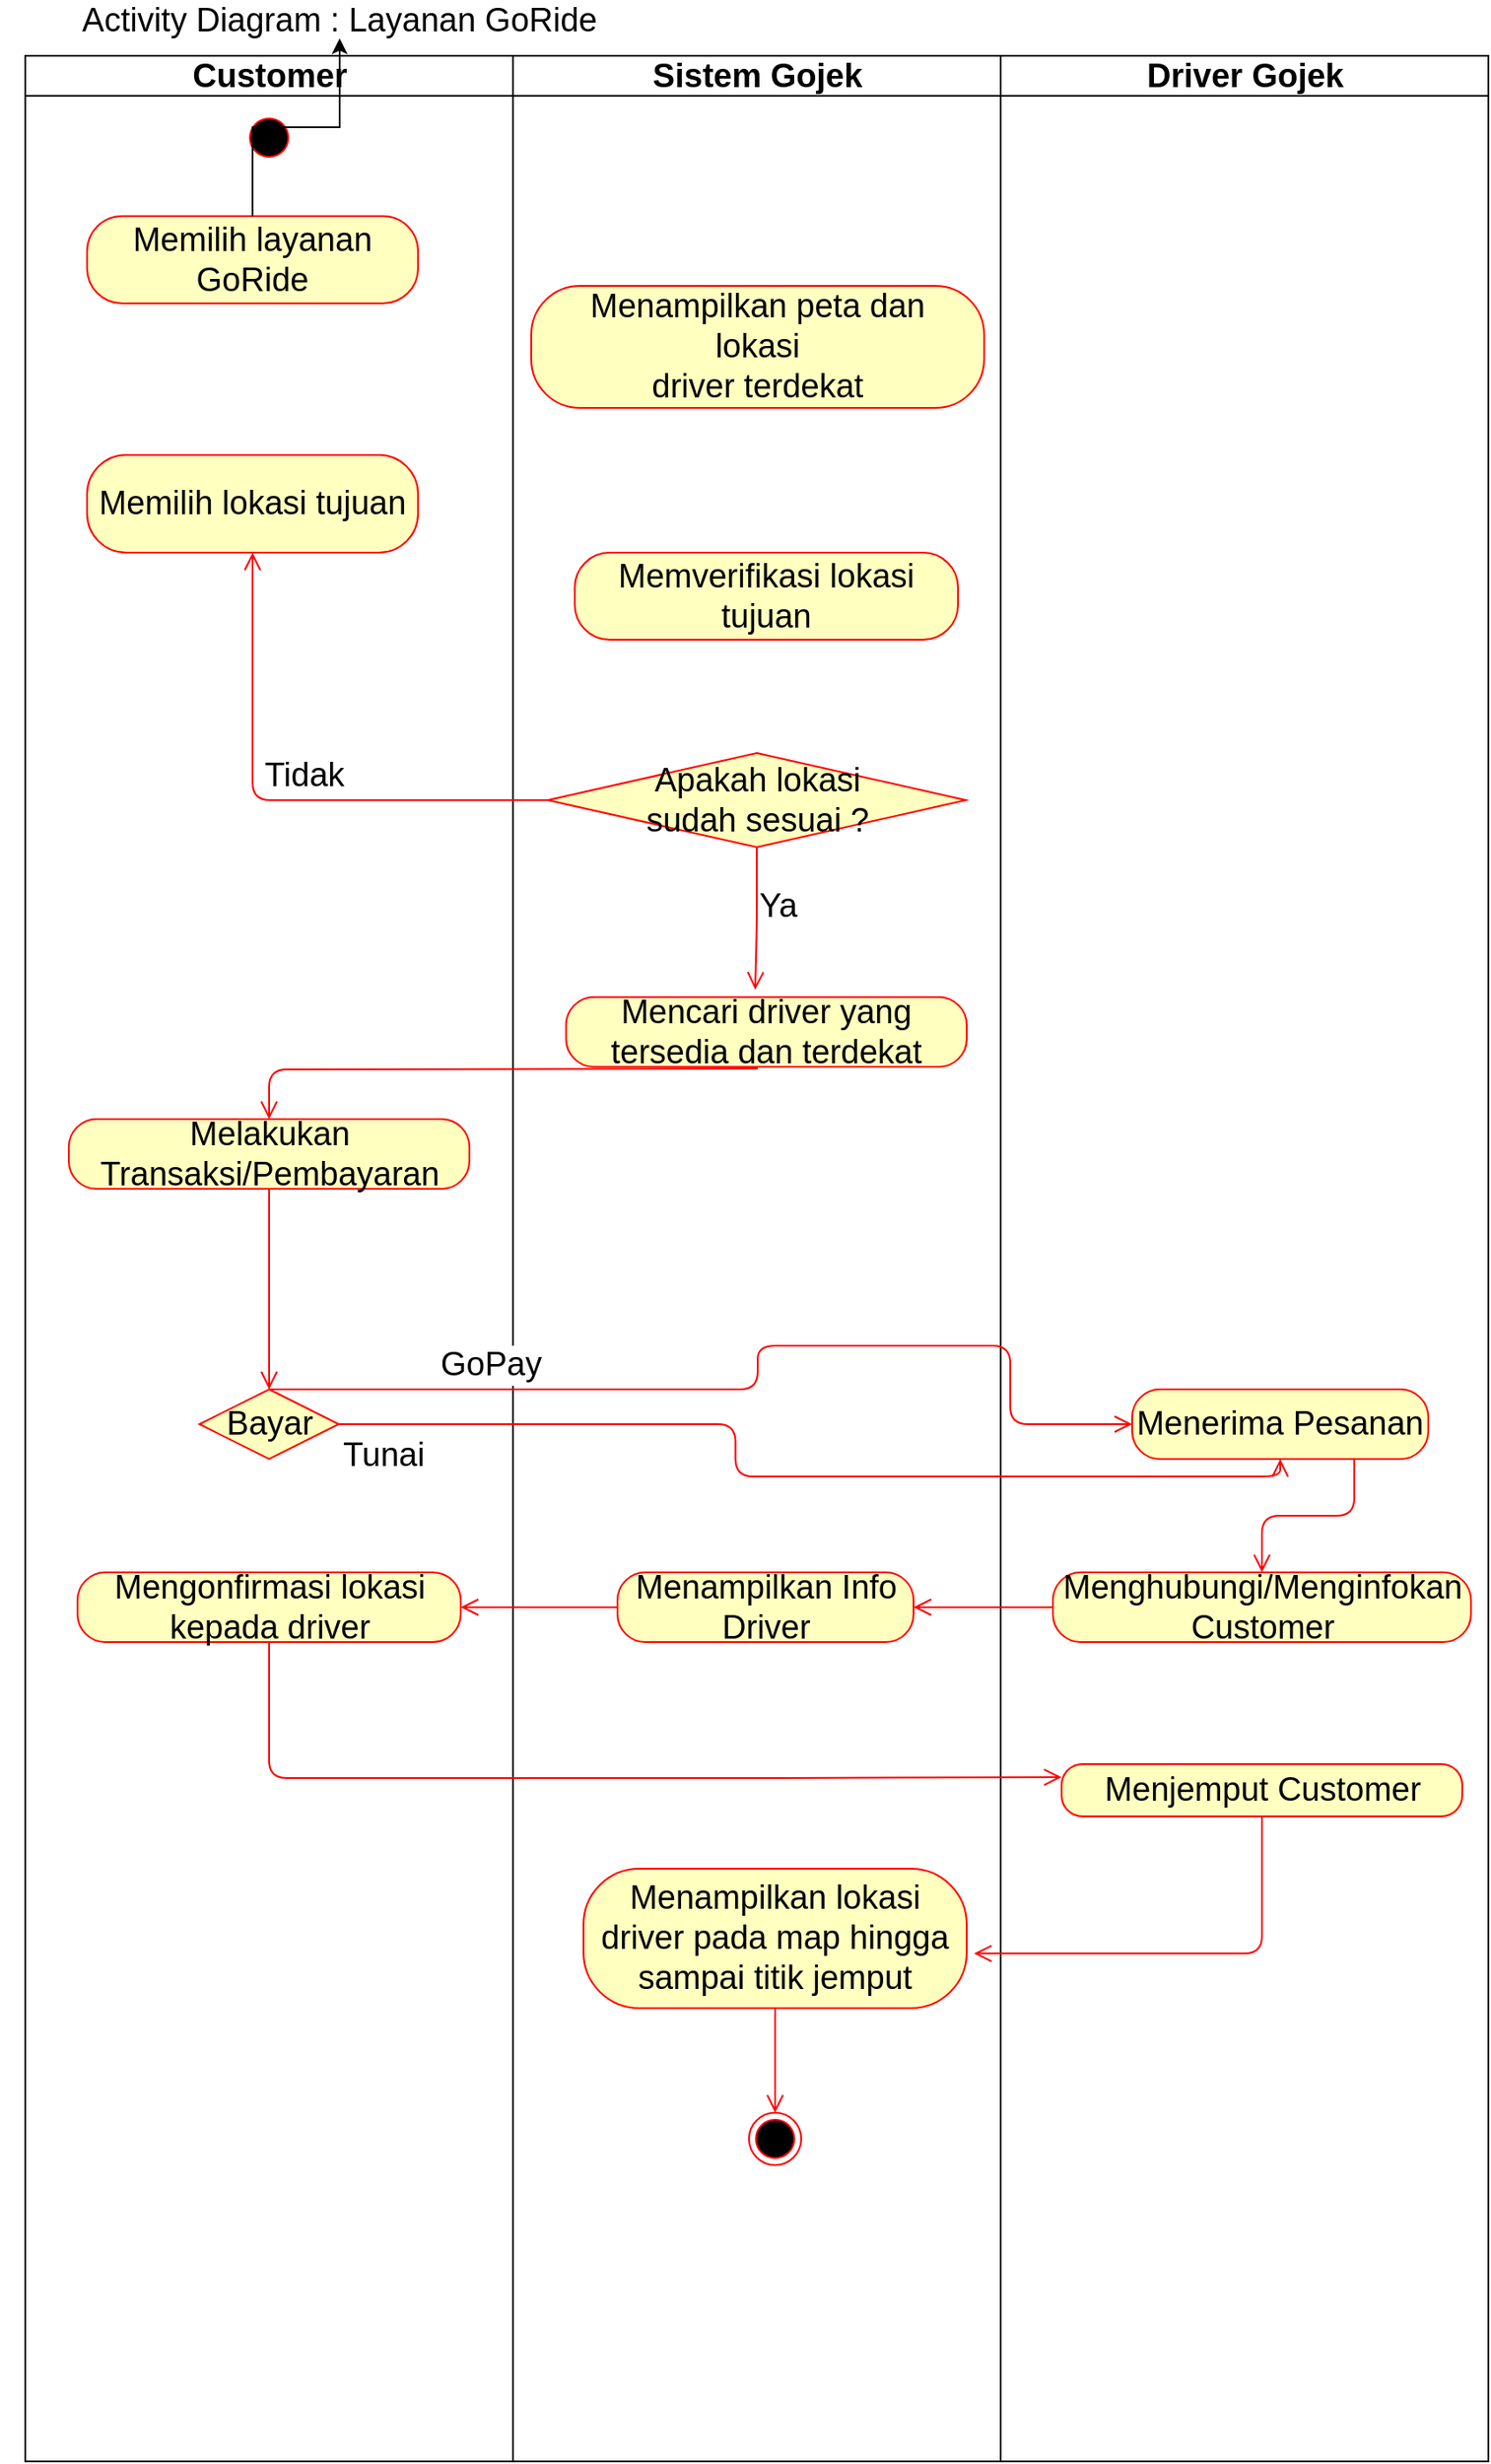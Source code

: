 <mxfile version="14.6.13" type="github">
  <diagram id="UVGQqestL4LisQcyUeWL" name="Page-1">
    <mxGraphModel dx="1730" dy="1115" grid="1" gridSize="10" guides="1" tooltips="1" connect="1" arrows="1" fold="1" page="1" pageScale="1" pageWidth="200" pageHeight="300" math="0" shadow="0">
      <root>
        <mxCell id="0" />
        <mxCell id="1" parent="0" />
        <mxCell id="FoPdU7yQy80ElH368FdN-1" value="Customer" style="swimlane;whiteSpace=wrap;fontSize=19;" vertex="1" parent="1">
          <mxGeometry x="164.5" y="-110" width="280" height="1380" as="geometry" />
        </mxCell>
        <mxCell id="FoPdU7yQy80ElH368FdN-2" value="&lt;span&gt;Memilih layanan GoRide&lt;/span&gt;" style="rounded=1;whiteSpace=wrap;html=1;arcSize=40;fontColor=#000000;fillColor=#ffffc0;strokeColor=#ff0000;fontSize=19;" vertex="1" parent="FoPdU7yQy80ElH368FdN-1">
          <mxGeometry x="35.5" y="92" width="190" height="50" as="geometry" />
        </mxCell>
        <mxCell id="FoPdU7yQy80ElH368FdN-3" value="&lt;span&gt;Memilih lokasi tujuan&lt;/span&gt;" style="rounded=1;whiteSpace=wrap;html=1;arcSize=40;fontColor=#000000;fillColor=#ffffc0;strokeColor=#ff0000;fontSize=19;" vertex="1" parent="FoPdU7yQy80ElH368FdN-1">
          <mxGeometry x="35.5" y="229" width="190" height="56" as="geometry" />
        </mxCell>
        <mxCell id="FoPdU7yQy80ElH368FdN-4" value="" style="ellipse;html=1;shape=startState;fillColor=#000000;strokeColor=#ff0000;fontSize=19;" vertex="1" parent="FoPdU7yQy80ElH368FdN-1">
          <mxGeometry x="125" y="32" width="30" height="30" as="geometry" />
        </mxCell>
        <mxCell id="FoPdU7yQy80ElH368FdN-5" value="Mengonfirmasi lokasi kepada driver" style="rounded=1;whiteSpace=wrap;html=1;arcSize=40;fontColor=#000000;fillColor=#ffffc0;strokeColor=#ff0000;fontSize=19;" vertex="1" parent="FoPdU7yQy80ElH368FdN-1">
          <mxGeometry x="30" y="870" width="220" height="40" as="geometry" />
        </mxCell>
        <mxCell id="FoPdU7yQy80ElH368FdN-6" value="Melakukan Transaksi/Pembayaran" style="rounded=1;whiteSpace=wrap;html=1;arcSize=40;fontColor=#000000;fillColor=#ffffc0;strokeColor=#ff0000;fontSize=19;" vertex="1" parent="FoPdU7yQy80ElH368FdN-1">
          <mxGeometry x="25" y="610" width="230" height="40" as="geometry" />
        </mxCell>
        <mxCell id="FoPdU7yQy80ElH368FdN-7" value="Bayar" style="rhombus;whiteSpace=wrap;html=1;fillColor=#ffffc0;strokeColor=#ff0000;fontSize=19;" vertex="1" parent="FoPdU7yQy80ElH368FdN-1">
          <mxGeometry x="100" y="765" width="80" height="40" as="geometry" />
        </mxCell>
        <mxCell id="FoPdU7yQy80ElH368FdN-8" value="" style="edgeStyle=orthogonalEdgeStyle;html=1;verticalAlign=bottom;endArrow=open;endSize=8;strokeColor=#ff0000;fontSize=19;entryX=0.5;entryY=0;entryDx=0;entryDy=0;" edge="1" parent="FoPdU7yQy80ElH368FdN-1" source="FoPdU7yQy80ElH368FdN-6" target="FoPdU7yQy80ElH368FdN-7">
          <mxGeometry relative="1" as="geometry">
            <mxPoint x="420.5" y="750" as="targetPoint" />
          </mxGeometry>
        </mxCell>
        <mxCell id="FoPdU7yQy80ElH368FdN-9" value="Sistem Gojek" style="swimlane;whiteSpace=wrap;fontSize=19;" vertex="1" parent="1">
          <mxGeometry x="444.5" y="-110" width="280" height="1380" as="geometry" />
        </mxCell>
        <mxCell id="FoPdU7yQy80ElH368FdN-10" value="&lt;span&gt;Menampilkan peta dan&lt;/span&gt;&lt;br&gt;&lt;span&gt;lokasi&lt;/span&gt;&lt;br&gt;&lt;span&gt;driver terdekat&lt;/span&gt;" style="rounded=1;whiteSpace=wrap;html=1;arcSize=40;fontColor=#000000;fillColor=#ffffc0;strokeColor=#ff0000;fontSize=19;" vertex="1" parent="FoPdU7yQy80ElH368FdN-9">
          <mxGeometry x="10.5" y="132" width="260" height="70" as="geometry" />
        </mxCell>
        <mxCell id="FoPdU7yQy80ElH368FdN-11" value="&lt;span&gt;Memverifikasi lokasi tujuan&lt;/span&gt;" style="rounded=1;whiteSpace=wrap;html=1;arcSize=40;fontColor=#000000;fillColor=#ffffc0;strokeColor=#ff0000;fontSize=19;" vertex="1" parent="FoPdU7yQy80ElH368FdN-9">
          <mxGeometry x="35.5" y="285" width="220" height="50" as="geometry" />
        </mxCell>
        <mxCell id="FoPdU7yQy80ElH368FdN-12" value="Apakah lokasi &lt;br&gt;sudah sesuai ?" style="rhombus;whiteSpace=wrap;html=1;fillColor=#ffffc0;strokeColor=#ff0000;fontSize=19;" vertex="1" parent="FoPdU7yQy80ElH368FdN-9">
          <mxGeometry x="20" y="400" width="240" height="54" as="geometry" />
        </mxCell>
        <mxCell id="FoPdU7yQy80ElH368FdN-13" value="Ya" style="edgeStyle=orthogonalEdgeStyle;html=1;align=left;verticalAlign=top;endArrow=open;endSize=8;strokeColor=#ff0000;fontSize=19;entryX=0.472;entryY=-0.105;entryDx=0;entryDy=0;entryPerimeter=0;" edge="1" parent="FoPdU7yQy80ElH368FdN-9" source="FoPdU7yQy80ElH368FdN-12" target="FoPdU7yQy80ElH368FdN-14">
          <mxGeometry x="-0.613" y="-1" relative="1" as="geometry">
            <mxPoint x="145.5" y="522" as="targetPoint" />
            <mxPoint as="offset" />
          </mxGeometry>
        </mxCell>
        <mxCell id="FoPdU7yQy80ElH368FdN-14" value="Mencari driver yang tersedia dan terdekat" style="rounded=1;whiteSpace=wrap;html=1;arcSize=40;fontColor=#000000;fillColor=#ffffc0;strokeColor=#ff0000;fontSize=19;" vertex="1" parent="FoPdU7yQy80ElH368FdN-9">
          <mxGeometry x="30.5" y="540" width="230" height="40" as="geometry" />
        </mxCell>
        <mxCell id="FoPdU7yQy80ElH368FdN-15" value="" style="edgeStyle=orthogonalEdgeStyle;html=1;verticalAlign=bottom;endArrow=open;endSize=8;strokeColor=#ff0000;fontSize=19;" edge="1" parent="FoPdU7yQy80ElH368FdN-9" target="FoPdU7yQy80ElH368FdN-6">
          <mxGeometry relative="1" as="geometry">
            <mxPoint x="140.5" y="640" as="targetPoint" />
            <mxPoint x="140.5" y="581" as="sourcePoint" />
          </mxGeometry>
        </mxCell>
        <mxCell id="FoPdU7yQy80ElH368FdN-16" value="Menampilkan Info Driver" style="rounded=1;whiteSpace=wrap;html=1;arcSize=40;fontColor=#000000;fillColor=#ffffc0;strokeColor=#ff0000;fontSize=19;" vertex="1" parent="FoPdU7yQy80ElH368FdN-9">
          <mxGeometry x="60" y="870" width="170" height="40" as="geometry" />
        </mxCell>
        <mxCell id="FoPdU7yQy80ElH368FdN-17" value="Menampilkan lokasi driver pada map hingga sampai titik jemput" style="rounded=1;whiteSpace=wrap;html=1;arcSize=40;fontColor=#000000;fillColor=#ffffc0;strokeColor=#ff0000;fontSize=19;" vertex="1" parent="FoPdU7yQy80ElH368FdN-9">
          <mxGeometry x="40.5" y="1040" width="220" height="80" as="geometry" />
        </mxCell>
        <mxCell id="FoPdU7yQy80ElH368FdN-18" value="" style="edgeStyle=orthogonalEdgeStyle;html=1;verticalAlign=bottom;endArrow=open;endSize=8;strokeColor=#ff0000;fontSize=19;entryX=0.5;entryY=0;entryDx=0;entryDy=0;" edge="1" parent="FoPdU7yQy80ElH368FdN-9" source="FoPdU7yQy80ElH368FdN-17" target="FoPdU7yQy80ElH368FdN-19">
          <mxGeometry relative="1" as="geometry">
            <mxPoint x="120" y="1130" as="targetPoint" />
          </mxGeometry>
        </mxCell>
        <mxCell id="FoPdU7yQy80ElH368FdN-19" value="" style="ellipse;html=1;shape=endState;fillColor=#000000;strokeColor=#ff0000;fontSize=19;" vertex="1" parent="FoPdU7yQy80ElH368FdN-9">
          <mxGeometry x="135.5" y="1180" width="30" height="30" as="geometry" />
        </mxCell>
        <mxCell id="FoPdU7yQy80ElH368FdN-20" style="edgeStyle=orthogonalEdgeStyle;rounded=0;orthogonalLoop=1;jettySize=auto;html=1;exitX=0.5;exitY=1;exitDx=0;exitDy=0;fontSize=19;" edge="1" parent="FoPdU7yQy80ElH368FdN-9" source="FoPdU7yQy80ElH368FdN-19" target="FoPdU7yQy80ElH368FdN-19">
          <mxGeometry relative="1" as="geometry" />
        </mxCell>
        <mxCell id="FoPdU7yQy80ElH368FdN-21" value="Driver Gojek" style="swimlane;whiteSpace=wrap;startSize=23;fontSize=19;" vertex="1" parent="1">
          <mxGeometry x="724.5" y="-110" width="280" height="1380" as="geometry" />
        </mxCell>
        <mxCell id="FoPdU7yQy80ElH368FdN-22" value="Menerima Pesanan" style="rounded=1;whiteSpace=wrap;html=1;arcSize=40;fontColor=#000000;fillColor=#ffffc0;strokeColor=#ff0000;fontSize=19;" vertex="1" parent="FoPdU7yQy80ElH368FdN-21">
          <mxGeometry x="75.5" y="765" width="170" height="40" as="geometry" />
        </mxCell>
        <mxCell id="FoPdU7yQy80ElH368FdN-23" value="Menghubungi/Menginfokan&lt;br&gt;Customer" style="rounded=1;whiteSpace=wrap;html=1;arcSize=40;fontColor=#000000;fillColor=#ffffc0;strokeColor=#ff0000;fontSize=19;" vertex="1" parent="FoPdU7yQy80ElH368FdN-21">
          <mxGeometry x="30" y="870" width="240" height="40" as="geometry" />
        </mxCell>
        <mxCell id="FoPdU7yQy80ElH368FdN-24" value="" style="edgeStyle=orthogonalEdgeStyle;html=1;verticalAlign=bottom;endArrow=open;endSize=8;strokeColor=#ff0000;fontSize=19;exitX=0.75;exitY=1;exitDx=0;exitDy=0;entryX=0.5;entryY=0;entryDx=0;entryDy=0;" edge="1" parent="FoPdU7yQy80ElH368FdN-21" source="FoPdU7yQy80ElH368FdN-22" target="FoPdU7yQy80ElH368FdN-23">
          <mxGeometry relative="1" as="geometry">
            <mxPoint x="160.5" y="960" as="targetPoint" />
          </mxGeometry>
        </mxCell>
        <mxCell id="FoPdU7yQy80ElH368FdN-25" value="Menjemput Customer" style="rounded=1;whiteSpace=wrap;html=1;arcSize=40;fontColor=#000000;fillColor=#ffffc0;strokeColor=#ff0000;fontSize=19;" vertex="1" parent="FoPdU7yQy80ElH368FdN-21">
          <mxGeometry x="35" y="980" width="230" height="30" as="geometry" />
        </mxCell>
        <mxCell id="FoPdU7yQy80ElH368FdN-26" value="Activity Diagram : Layanan GoRide" style="text;html=1;strokeColor=none;fillColor=none;align=center;verticalAlign=middle;whiteSpace=wrap;rounded=0;fontSize=19;" vertex="1" parent="1">
          <mxGeometry x="150" y="-140" width="390" height="20" as="geometry" />
        </mxCell>
        <mxCell id="FoPdU7yQy80ElH368FdN-27" value="Tidak" style="edgeStyle=orthogonalEdgeStyle;html=1;align=left;verticalAlign=bottom;endArrow=open;endSize=8;strokeColor=#ff0000;fontSize=19;" edge="1" parent="1" source="FoPdU7yQy80ElH368FdN-12" target="FoPdU7yQy80ElH368FdN-3">
          <mxGeometry x="0.057" relative="1" as="geometry">
            <mxPoint x="715" y="510" as="targetPoint" />
            <mxPoint as="offset" />
          </mxGeometry>
        </mxCell>
        <mxCell id="FoPdU7yQy80ElH368FdN-28" value="GoPay" style="edgeStyle=orthogonalEdgeStyle;html=1;align=left;verticalAlign=bottom;endArrow=open;endSize=8;strokeColor=#ff0000;fontSize=19;exitX=0.5;exitY=0;exitDx=0;exitDy=0;entryX=0;entryY=0.5;entryDx=0;entryDy=0;" edge="1" parent="1" source="FoPdU7yQy80ElH368FdN-7" target="FoPdU7yQy80ElH368FdN-22">
          <mxGeometry x="-0.664" relative="1" as="geometry">
            <mxPoint x="730" y="680" as="targetPoint" />
            <Array as="points">
              <mxPoint x="585" y="630" />
              <mxPoint x="730" y="630" />
              <mxPoint x="730" y="675" />
            </Array>
            <mxPoint x="1" as="offset" />
          </mxGeometry>
        </mxCell>
        <mxCell id="FoPdU7yQy80ElH368FdN-29" value="Tunai" style="edgeStyle=orthogonalEdgeStyle;html=1;align=left;verticalAlign=top;endArrow=open;endSize=8;strokeColor=#ff0000;fontSize=19;entryX=0.5;entryY=1;entryDx=0;entryDy=0;" edge="1" parent="1" source="FoPdU7yQy80ElH368FdN-7" target="FoPdU7yQy80ElH368FdN-22">
          <mxGeometry x="-1" relative="1" as="geometry">
            <mxPoint x="590" y="760" as="targetPoint" />
            <mxPoint as="offset" />
          </mxGeometry>
        </mxCell>
        <mxCell id="FoPdU7yQy80ElH368FdN-30" value="" style="edgeStyle=orthogonalEdgeStyle;html=1;verticalAlign=bottom;endArrow=open;endSize=8;strokeColor=#ff0000;fontSize=19;entryX=1;entryY=0.5;entryDx=0;entryDy=0;" edge="1" parent="1" source="FoPdU7yQy80ElH368FdN-16" target="FoPdU7yQy80ElH368FdN-5">
          <mxGeometry relative="1" as="geometry">
            <mxPoint x="590" y="860" as="targetPoint" />
          </mxGeometry>
        </mxCell>
        <mxCell id="FoPdU7yQy80ElH368FdN-31" value="" style="edgeStyle=orthogonalEdgeStyle;html=1;verticalAlign=bottom;endArrow=open;endSize=8;strokeColor=#ff0000;fontSize=19;exitX=0;exitY=0.5;exitDx=0;exitDy=0;entryX=1;entryY=0.5;entryDx=0;entryDy=0;" edge="1" parent="1" source="FoPdU7yQy80ElH368FdN-23" target="FoPdU7yQy80ElH368FdN-16">
          <mxGeometry relative="1" as="geometry">
            <mxPoint x="700" y="810" as="targetPoint" />
            <mxPoint x="514.5" y="790" as="sourcePoint" />
          </mxGeometry>
        </mxCell>
        <mxCell id="FoPdU7yQy80ElH368FdN-32" value="" style="edgeStyle=orthogonalEdgeStyle;html=1;verticalAlign=bottom;endArrow=open;endSize=8;strokeColor=#ff0000;fontSize=19;entryX=0;entryY=0.25;entryDx=0;entryDy=0;" edge="1" parent="1" source="FoPdU7yQy80ElH368FdN-5" target="FoPdU7yQy80ElH368FdN-25">
          <mxGeometry relative="1" as="geometry">
            <mxPoint x="290" y="860" as="targetPoint" />
            <Array as="points">
              <mxPoint x="305" y="878" />
              <mxPoint x="587" y="878" />
            </Array>
          </mxGeometry>
        </mxCell>
        <mxCell id="FoPdU7yQy80ElH368FdN-33" value="" style="edgeStyle=orthogonalEdgeStyle;html=1;verticalAlign=bottom;endArrow=open;endSize=8;strokeColor=#ff0000;fontSize=19;entryX=1.019;entryY=0.608;entryDx=0;entryDy=0;entryPerimeter=0;" edge="1" parent="1" source="FoPdU7yQy80ElH368FdN-25" target="FoPdU7yQy80ElH368FdN-17">
          <mxGeometry relative="1" as="geometry">
            <mxPoint x="890" y="970" as="targetPoint" />
            <Array as="points">
              <mxPoint x="875" y="979" />
            </Array>
          </mxGeometry>
        </mxCell>
        <mxCell id="FoPdU7yQy80ElH368FdN-34" value="" style="edgeStyle=orthogonalEdgeStyle;rounded=0;orthogonalLoop=1;jettySize=auto;html=1;fontSize=19;" edge="1" parent="1" source="FoPdU7yQy80ElH368FdN-2" target="FoPdU7yQy80ElH368FdN-26">
          <mxGeometry relative="1" as="geometry" />
        </mxCell>
      </root>
    </mxGraphModel>
  </diagram>
</mxfile>
